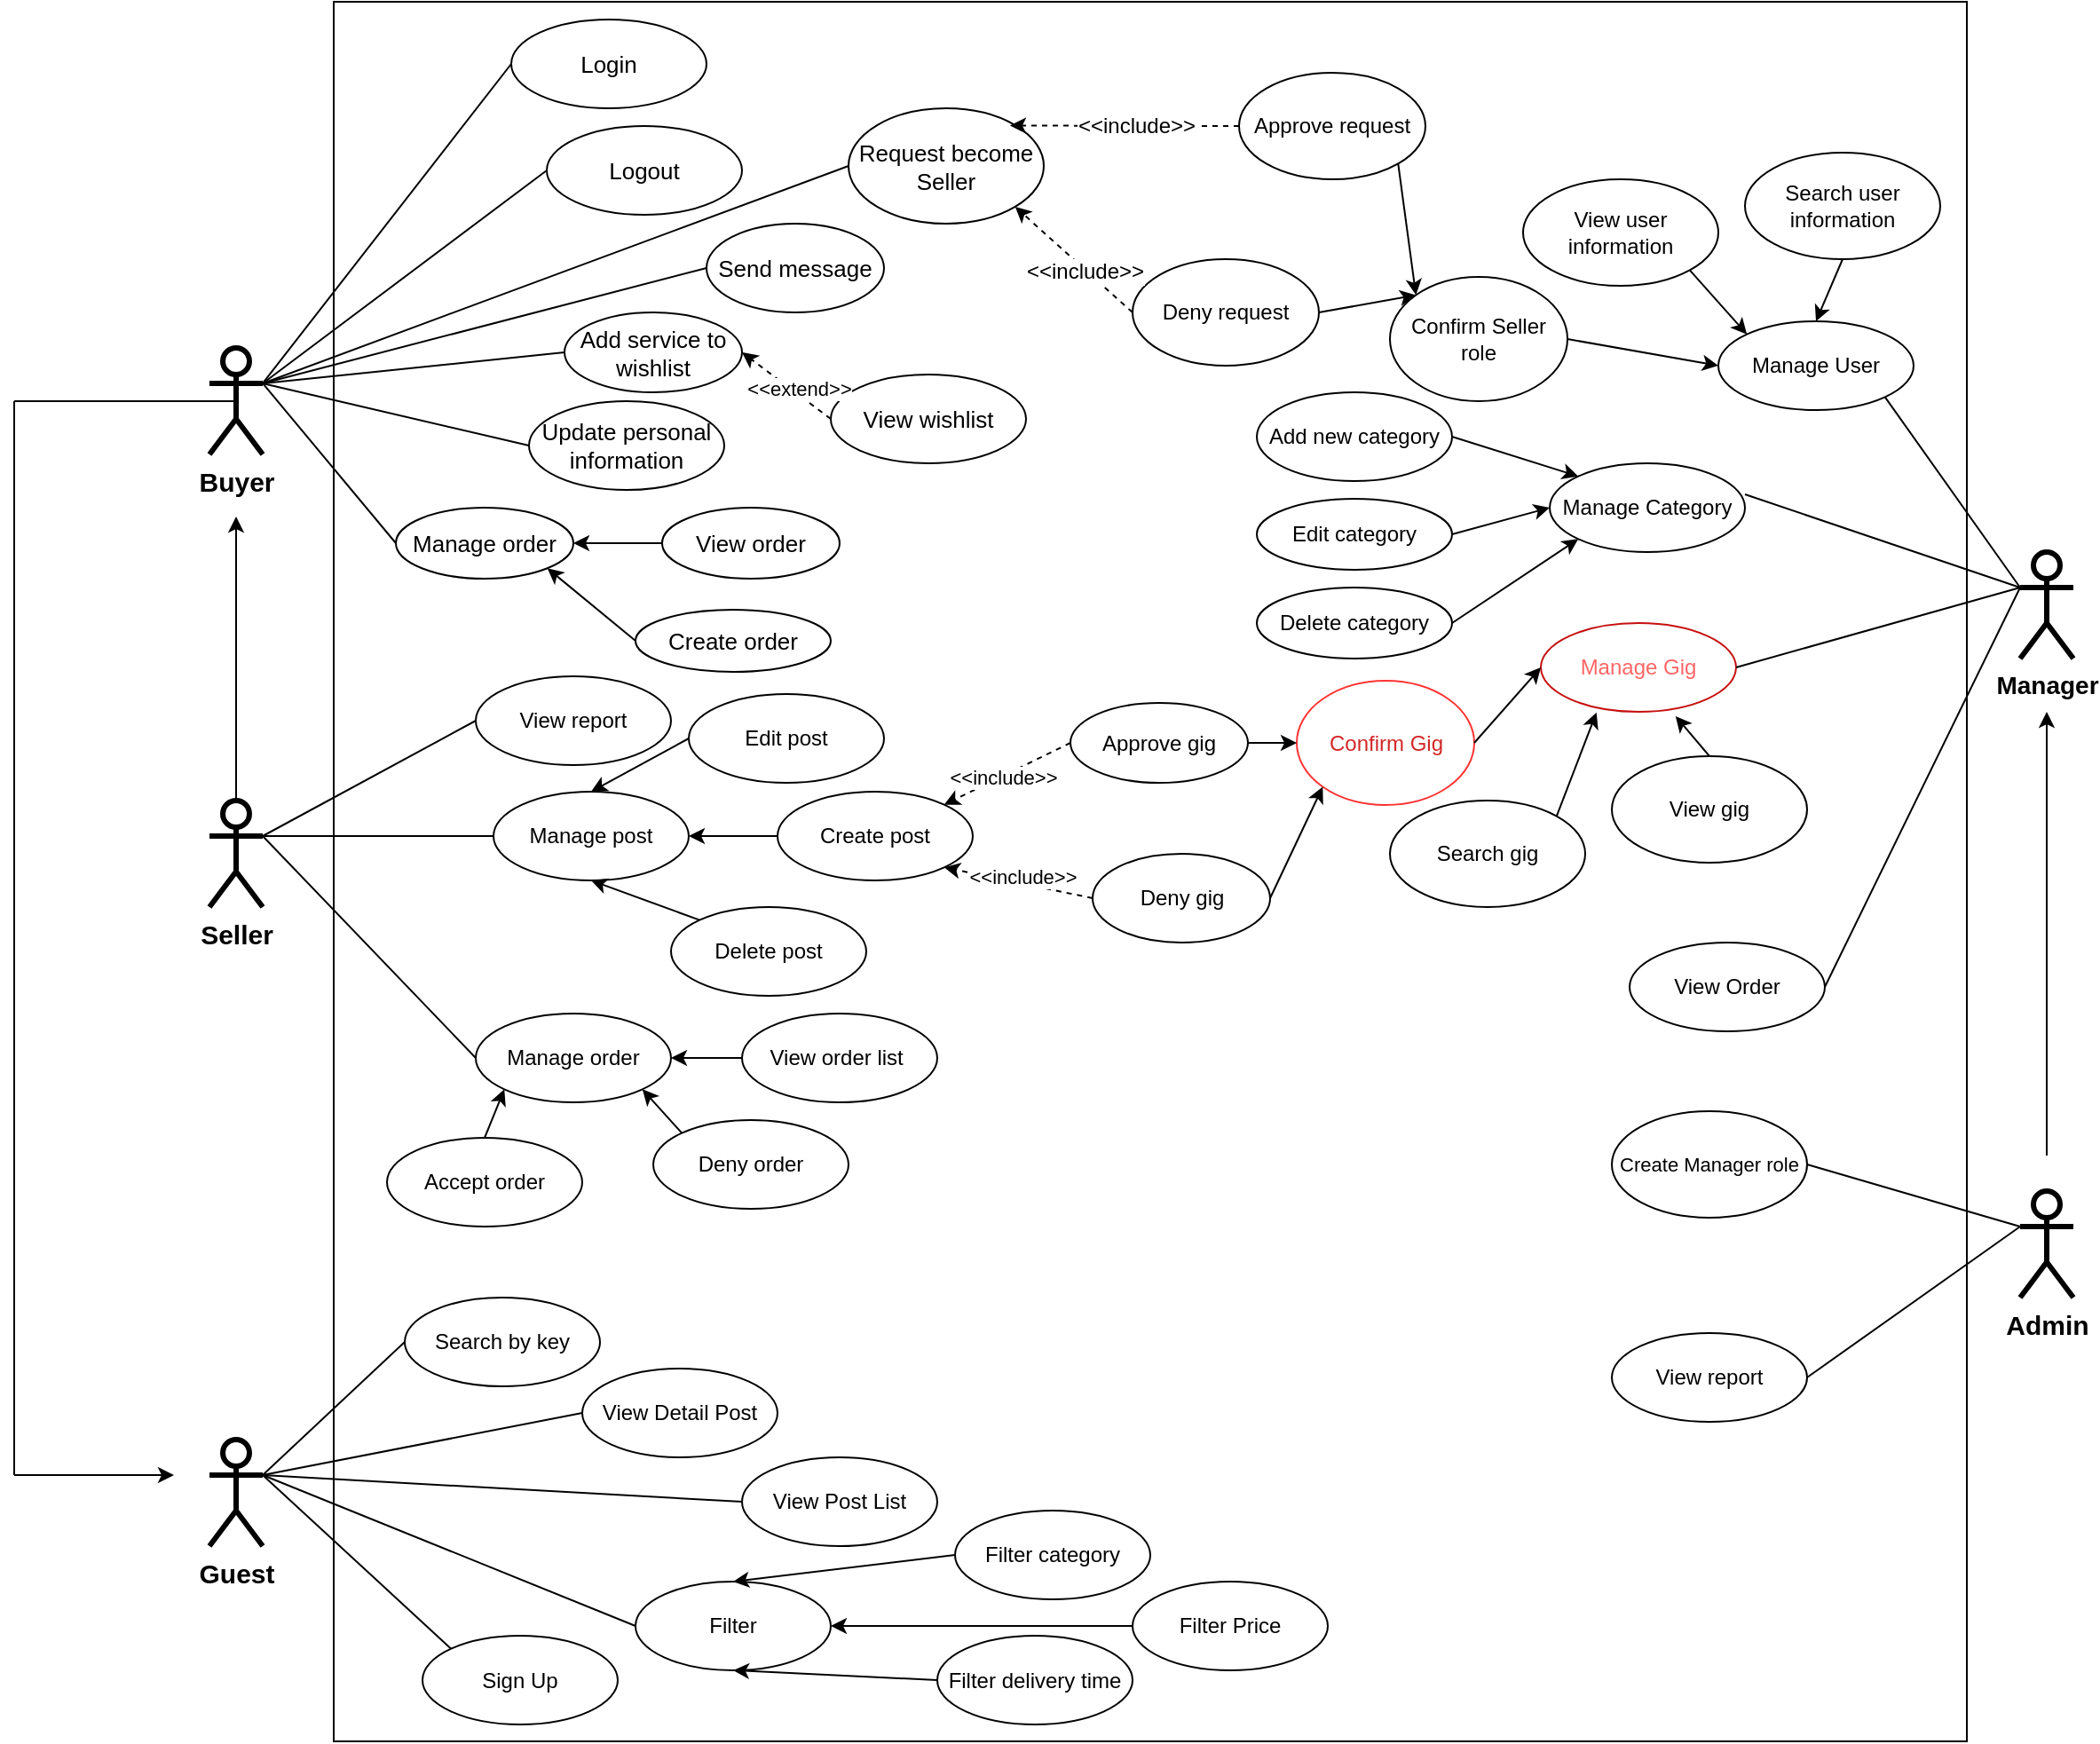 <mxfile version="22.1.15" type="device" pages="2">
  <diagram name="Page-1" id="Hw8qfBg_lGR4yFsWSw3P">
    <mxGraphModel dx="1988" dy="152" grid="1" gridSize="10" guides="1" tooltips="1" connect="1" arrows="1" fold="1" page="1" pageScale="1" pageWidth="850" pageHeight="1100" math="0" shadow="0">
      <root>
        <mxCell id="0" />
        <mxCell id="1" parent="0" />
        <mxCell id="ue-k9ExeixxjrkeB6lHq-33" value="Manage Post" style="ellipse;whiteSpace=wrap;html=1;rotation=0;" parent="1" vertex="1">
          <mxGeometry x="-520" y="620" width="110" height="50" as="geometry" />
        </mxCell>
        <mxCell id="XR87P99BnGPD38bFnwmb-3" value="&lt;font style=&quot;font-size: 14px;&quot;&gt;Manager&lt;/font&gt;" style="shape=umlActor;verticalLabelPosition=bottom;verticalAlign=top;html=1;outlineConnect=0;fontStyle=1;strokeWidth=3;" parent="1" vertex="1">
          <mxGeometry x="-270" y="500" width="30" height="60" as="geometry" />
        </mxCell>
        <mxCell id="XR87P99BnGPD38bFnwmb-5" value="" style="rounded=0;whiteSpace=wrap;html=1;" parent="1" vertex="1">
          <mxGeometry x="-1220" y="190" width="920" height="980" as="geometry" />
        </mxCell>
        <mxCell id="XR87P99BnGPD38bFnwmb-6" value="" style="endArrow=none;html=1;rounded=0;entryX=0;entryY=0.333;entryDx=0;entryDy=0;entryPerimeter=0;exitX=1;exitY=1;exitDx=0;exitDy=0;" parent="1" source="XR87P99BnGPD38bFnwmb-10" target="XR87P99BnGPD38bFnwmb-3" edge="1">
          <mxGeometry width="50" height="50" relative="1" as="geometry">
            <mxPoint x="-430" y="340" as="sourcePoint" />
            <mxPoint x="-470" y="470" as="targetPoint" />
          </mxGeometry>
        </mxCell>
        <mxCell id="XR87P99BnGPD38bFnwmb-10" value="Manage User" style="ellipse;whiteSpace=wrap;html=1;" parent="1" vertex="1">
          <mxGeometry x="-440" y="370" width="110" height="50" as="geometry" />
        </mxCell>
        <mxCell id="XR87P99BnGPD38bFnwmb-11" value="Search user information" style="ellipse;whiteSpace=wrap;html=1;" parent="1" vertex="1">
          <mxGeometry x="-425" y="275" width="110" height="60" as="geometry" />
        </mxCell>
        <mxCell id="XR87P99BnGPD38bFnwmb-12" value="View user information" style="ellipse;whiteSpace=wrap;html=1;" parent="1" vertex="1">
          <mxGeometry x="-550" y="290" width="110" height="60" as="geometry" />
        </mxCell>
        <mxCell id="XR87P99BnGPD38bFnwmb-13" value="Confirm Seller role" style="ellipse;whiteSpace=wrap;html=1;" parent="1" vertex="1">
          <mxGeometry x="-625" y="345" width="100" height="70" as="geometry" />
        </mxCell>
        <mxCell id="XR87P99BnGPD38bFnwmb-14" value="" style="endArrow=classic;html=1;rounded=0;entryX=0;entryY=0;entryDx=0;entryDy=0;exitX=1;exitY=1;exitDx=0;exitDy=0;" parent="1" source="XR87P99BnGPD38bFnwmb-15" target="XR87P99BnGPD38bFnwmb-13" edge="1">
          <mxGeometry width="50" height="50" relative="1" as="geometry">
            <mxPoint x="-640" y="350" as="sourcePoint" />
            <mxPoint x="-590" y="300" as="targetPoint" />
          </mxGeometry>
        </mxCell>
        <mxCell id="XR87P99BnGPD38bFnwmb-15" value="Approve request" style="ellipse;whiteSpace=wrap;html=1;" parent="1" vertex="1">
          <mxGeometry x="-710" y="230" width="105" height="60" as="geometry" />
        </mxCell>
        <mxCell id="XR87P99BnGPD38bFnwmb-16" value="Deny request" style="ellipse;whiteSpace=wrap;html=1;" parent="1" vertex="1">
          <mxGeometry x="-770" y="335" width="105" height="60" as="geometry" />
        </mxCell>
        <mxCell id="XR87P99BnGPD38bFnwmb-17" value="" style="endArrow=classic;html=1;rounded=0;exitX=1;exitY=0.5;exitDx=0;exitDy=0;entryX=0;entryY=0;entryDx=0;entryDy=0;" parent="1" source="XR87P99BnGPD38bFnwmb-16" target="XR87P99BnGPD38bFnwmb-13" edge="1">
          <mxGeometry width="50" height="50" relative="1" as="geometry">
            <mxPoint x="-650.48" y="379.86" as="sourcePoint" />
            <mxPoint x="-625.48" y="408.86" as="targetPoint" />
          </mxGeometry>
        </mxCell>
        <mxCell id="XR87P99BnGPD38bFnwmb-18" value="" style="endArrow=classic;html=1;rounded=0;exitX=0.5;exitY=1;exitDx=0;exitDy=0;entryX=0.5;entryY=0;entryDx=0;entryDy=0;" parent="1" source="XR87P99BnGPD38bFnwmb-11" target="XR87P99BnGPD38bFnwmb-10" edge="1">
          <mxGeometry width="50" height="50" relative="1" as="geometry">
            <mxPoint x="-500" y="350" as="sourcePoint" />
            <mxPoint x="-445" y="320" as="targetPoint" />
            <Array as="points" />
          </mxGeometry>
        </mxCell>
        <mxCell id="XR87P99BnGPD38bFnwmb-19" value="" style="endArrow=classic;html=1;rounded=0;exitX=1;exitY=1;exitDx=0;exitDy=0;entryX=0;entryY=0;entryDx=0;entryDy=0;" parent="1" source="XR87P99BnGPD38bFnwmb-12" target="XR87P99BnGPD38bFnwmb-10" edge="1">
          <mxGeometry width="50" height="50" relative="1" as="geometry">
            <mxPoint x="-425" y="380" as="sourcePoint" />
            <mxPoint x="-410" y="320" as="targetPoint" />
          </mxGeometry>
        </mxCell>
        <mxCell id="XR87P99BnGPD38bFnwmb-20" value="" style="endArrow=classic;html=1;rounded=0;exitX=1;exitY=0.5;exitDx=0;exitDy=0;entryX=0;entryY=0.5;entryDx=0;entryDy=0;" parent="1" source="XR87P99BnGPD38bFnwmb-13" target="XR87P99BnGPD38bFnwmb-10" edge="1">
          <mxGeometry width="50" height="50" relative="1" as="geometry">
            <mxPoint x="-399" y="503" as="sourcePoint" />
            <mxPoint x="-490" y="340" as="targetPoint" />
          </mxGeometry>
        </mxCell>
        <mxCell id="XR87P99BnGPD38bFnwmb-21" value="Manage Category" style="ellipse;whiteSpace=wrap;html=1;" parent="1" vertex="1">
          <mxGeometry x="-535" y="450" width="110" height="50" as="geometry" />
        </mxCell>
        <mxCell id="XR87P99BnGPD38bFnwmb-22" value="" style="endArrow=none;html=1;rounded=0;entryX=0;entryY=0.333;entryDx=0;entryDy=0;entryPerimeter=0;exitX=1;exitY=0.35;exitDx=0;exitDy=0;exitPerimeter=0;" parent="1" source="XR87P99BnGPD38bFnwmb-21" target="XR87P99BnGPD38bFnwmb-3" edge="1">
          <mxGeometry width="50" height="50" relative="1" as="geometry">
            <mxPoint x="-329.89" y="526.66" as="sourcePoint" />
            <mxPoint x="-253.89" y="633.66" as="targetPoint" />
          </mxGeometry>
        </mxCell>
        <mxCell id="XR87P99BnGPD38bFnwmb-23" value="Add new category" style="ellipse;whiteSpace=wrap;html=1;" parent="1" vertex="1">
          <mxGeometry x="-700" y="410" width="110" height="50" as="geometry" />
        </mxCell>
        <mxCell id="XR87P99BnGPD38bFnwmb-24" value="Edit category" style="ellipse;whiteSpace=wrap;html=1;" parent="1" vertex="1">
          <mxGeometry x="-700" y="470" width="110" height="40" as="geometry" />
        </mxCell>
        <mxCell id="XR87P99BnGPD38bFnwmb-25" value="Delete category" style="ellipse;whiteSpace=wrap;html=1;" parent="1" vertex="1">
          <mxGeometry x="-700" y="520" width="110" height="40" as="geometry" />
        </mxCell>
        <mxCell id="XR87P99BnGPD38bFnwmb-26" value="" style="endArrow=classic;html=1;rounded=0;entryX=0;entryY=0;entryDx=0;entryDy=0;exitX=1;exitY=0.5;exitDx=0;exitDy=0;" parent="1" source="XR87P99BnGPD38bFnwmb-23" target="XR87P99BnGPD38bFnwmb-21" edge="1">
          <mxGeometry width="50" height="50" relative="1" as="geometry">
            <mxPoint x="-402" y="479.38" as="sourcePoint" />
            <mxPoint x="-447" y="479.38" as="targetPoint" />
          </mxGeometry>
        </mxCell>
        <mxCell id="XR87P99BnGPD38bFnwmb-30" value="" style="endArrow=classic;html=1;rounded=0;entryX=0;entryY=0.5;entryDx=0;entryDy=0;exitX=1;exitY=0.5;exitDx=0;exitDy=0;" parent="1" source="XR87P99BnGPD38bFnwmb-24" target="XR87P99BnGPD38bFnwmb-21" edge="1">
          <mxGeometry width="50" height="50" relative="1" as="geometry">
            <mxPoint x="-455" y="545" as="sourcePoint" />
            <mxPoint x="-530" y="500" as="targetPoint" />
          </mxGeometry>
        </mxCell>
        <mxCell id="XR87P99BnGPD38bFnwmb-31" value="" style="endArrow=classic;html=1;rounded=0;entryX=0;entryY=1;entryDx=0;entryDy=0;exitX=1;exitY=0.5;exitDx=0;exitDy=0;" parent="1" source="XR87P99BnGPD38bFnwmb-25" target="XR87P99BnGPD38bFnwmb-21" edge="1">
          <mxGeometry width="50" height="50" relative="1" as="geometry">
            <mxPoint x="-435" y="582.5" as="sourcePoint" />
            <mxPoint x="-485" y="577.5" as="targetPoint" />
          </mxGeometry>
        </mxCell>
        <mxCell id="XR87P99BnGPD38bFnwmb-34" value="Manage Gig" style="ellipse;whiteSpace=wrap;html=1;strokeColor=#c61010;fontColor=#FF6666;" parent="1" vertex="1">
          <mxGeometry x="-540" y="540" width="110" height="50" as="geometry" />
        </mxCell>
        <mxCell id="XR87P99BnGPD38bFnwmb-39" value="" style="endArrow=none;html=1;rounded=0;entryX=0;entryY=0.333;entryDx=0;entryDy=0;entryPerimeter=0;exitX=1;exitY=0.5;exitDx=0;exitDy=0;" parent="1" source="XR87P99BnGPD38bFnwmb-34" target="XR87P99BnGPD38bFnwmb-3" edge="1">
          <mxGeometry width="50" height="50" relative="1" as="geometry">
            <mxPoint x="-350" y="500" as="sourcePoint" />
            <mxPoint x="-300" y="450" as="targetPoint" />
          </mxGeometry>
        </mxCell>
        <mxCell id="XR87P99BnGPD38bFnwmb-40" value="Search gig" style="ellipse;whiteSpace=wrap;html=1;" parent="1" vertex="1">
          <mxGeometry x="-625" y="640" width="110" height="60" as="geometry" />
        </mxCell>
        <mxCell id="XR87P99BnGPD38bFnwmb-41" value="View gig" style="ellipse;whiteSpace=wrap;html=1;" parent="1" vertex="1">
          <mxGeometry x="-500" y="615" width="110" height="60" as="geometry" />
        </mxCell>
        <mxCell id="XR87P99BnGPD38bFnwmb-42" value="Confirm Gig" style="ellipse;whiteSpace=wrap;html=1;fontColor=#d32727;strokeColor=#FF3333;" parent="1" vertex="1">
          <mxGeometry x="-677.5" y="572.5" width="100" height="70" as="geometry" />
        </mxCell>
        <mxCell id="XR87P99BnGPD38bFnwmb-45" value="" style="endArrow=classic;html=1;rounded=0;exitX=1;exitY=0.5;exitDx=0;exitDy=0;entryX=0;entryY=0.5;entryDx=0;entryDy=0;" parent="1" source="XR87P99BnGPD38bFnwmb-42" target="XR87P99BnGPD38bFnwmb-34" edge="1">
          <mxGeometry width="50" height="50" relative="1" as="geometry">
            <mxPoint x="-510" y="610" as="sourcePoint" />
            <mxPoint x="-460" y="560" as="targetPoint" />
          </mxGeometry>
        </mxCell>
        <mxCell id="XR87P99BnGPD38bFnwmb-46" value="" style="endArrow=classic;html=1;rounded=0;exitX=1;exitY=0;exitDx=0;exitDy=0;entryX=0.285;entryY=1.008;entryDx=0;entryDy=0;entryPerimeter=0;" parent="1" source="XR87P99BnGPD38bFnwmb-40" target="XR87P99BnGPD38bFnwmb-34" edge="1">
          <mxGeometry width="50" height="50" relative="1" as="geometry">
            <mxPoint x="-510" y="610" as="sourcePoint" />
            <mxPoint x="-460" y="560" as="targetPoint" />
          </mxGeometry>
        </mxCell>
        <mxCell id="XR87P99BnGPD38bFnwmb-47" value="" style="endArrow=classic;html=1;rounded=0;exitX=0.5;exitY=0;exitDx=0;exitDy=0;entryX=0.69;entryY=1.05;entryDx=0;entryDy=0;entryPerimeter=0;" parent="1" source="XR87P99BnGPD38bFnwmb-41" target="XR87P99BnGPD38bFnwmb-34" edge="1">
          <mxGeometry width="50" height="50" relative="1" as="geometry">
            <mxPoint x="-520" y="600" as="sourcePoint" />
            <mxPoint x="-470" y="550" as="targetPoint" />
          </mxGeometry>
        </mxCell>
        <mxCell id="XR87P99BnGPD38bFnwmb-48" value="View Order" style="ellipse;whiteSpace=wrap;html=1;rotation=0;" parent="1" vertex="1">
          <mxGeometry x="-490" y="720" width="110" height="50" as="geometry" />
        </mxCell>
        <mxCell id="XR87P99BnGPD38bFnwmb-49" value="" style="endArrow=none;html=1;rounded=0;entryX=0;entryY=0.333;entryDx=0;entryDy=0;entryPerimeter=0;exitX=1;exitY=0.5;exitDx=0;exitDy=0;" parent="1" source="XR87P99BnGPD38bFnwmb-48" target="XR87P99BnGPD38bFnwmb-3" edge="1">
          <mxGeometry width="50" height="50" relative="1" as="geometry">
            <mxPoint x="-430" y="670" as="sourcePoint" />
            <mxPoint x="-380" y="620" as="targetPoint" />
          </mxGeometry>
        </mxCell>
        <mxCell id="XR87P99BnGPD38bFnwmb-52" value="&lt;b&gt;&lt;font style=&quot;font-size: 15px;&quot;&gt;Admin&lt;/font&gt;&lt;/b&gt;" style="shape=umlActor;verticalLabelPosition=bottom;verticalAlign=top;html=1;outlineConnect=0;strokeWidth=3;" parent="1" vertex="1">
          <mxGeometry x="-270" y="860" width="30" height="60" as="geometry" />
        </mxCell>
        <mxCell id="XR87P99BnGPD38bFnwmb-62" value="&lt;font style=&quot;font-size: 11px;&quot;&gt;Create Manager role&lt;/font&gt;" style="ellipse;whiteSpace=wrap;html=1;rotation=0;" parent="1" vertex="1">
          <mxGeometry x="-500" y="815" width="110" height="60" as="geometry" />
        </mxCell>
        <mxCell id="XR87P99BnGPD38bFnwmb-64" value="View report" style="ellipse;whiteSpace=wrap;html=1;rotation=0;" parent="1" vertex="1">
          <mxGeometry x="-500" y="940" width="110" height="50" as="geometry" />
        </mxCell>
        <mxCell id="XR87P99BnGPD38bFnwmb-65" value="" style="endArrow=none;html=1;rounded=0;exitX=0;exitY=0.333;exitDx=0;exitDy=0;exitPerimeter=0;entryX=1;entryY=0.5;entryDx=0;entryDy=0;" parent="1" source="XR87P99BnGPD38bFnwmb-52" target="XR87P99BnGPD38bFnwmb-64" edge="1">
          <mxGeometry width="50" height="50" relative="1" as="geometry">
            <mxPoint x="-660" y="1150" as="sourcePoint" />
            <mxPoint x="-610" y="1100" as="targetPoint" />
          </mxGeometry>
        </mxCell>
        <mxCell id="XR87P99BnGPD38bFnwmb-68" value="&lt;b style=&quot;&quot;&gt;&lt;font style=&quot;font-size: 15px;&quot;&gt;Guest&lt;/font&gt;&lt;/b&gt;" style="shape=umlActor;verticalLabelPosition=bottom;verticalAlign=top;html=1;outlineConnect=0;strokeWidth=3;fontSize=13;" parent="1" vertex="1">
          <mxGeometry x="-1290" y="1000" width="30" height="60" as="geometry" />
        </mxCell>
        <mxCell id="XR87P99BnGPD38bFnwmb-79" value="Sign Up" style="ellipse;whiteSpace=wrap;html=1;rotation=0;" parent="1" vertex="1">
          <mxGeometry x="-1170" y="1110.5" width="110" height="50" as="geometry" />
        </mxCell>
        <mxCell id="XR87P99BnGPD38bFnwmb-82" value="Filter" style="ellipse;whiteSpace=wrap;html=1;rotation=0;" parent="1" vertex="1">
          <mxGeometry x="-1050" y="1080" width="110" height="50" as="geometry" />
        </mxCell>
        <mxCell id="XR87P99BnGPD38bFnwmb-85" value="Search by key" style="ellipse;whiteSpace=wrap;html=1;rotation=0;" parent="1" vertex="1">
          <mxGeometry x="-1180" y="920" width="110" height="50" as="geometry" />
        </mxCell>
        <mxCell id="XR87P99BnGPD38bFnwmb-86" value="View Detail Post" style="ellipse;whiteSpace=wrap;html=1;rotation=0;" parent="1" vertex="1">
          <mxGeometry x="-1080" y="960" width="110" height="50" as="geometry" />
        </mxCell>
        <mxCell id="XR87P99BnGPD38bFnwmb-87" value="" style="endArrow=none;html=1;rounded=0;exitX=1;exitY=0.333;exitDx=0;exitDy=0;exitPerimeter=0;entryX=0;entryY=0.5;entryDx=0;entryDy=0;" parent="1" source="XR87P99BnGPD38bFnwmb-68" target="XR87P99BnGPD38bFnwmb-85" edge="1">
          <mxGeometry width="50" height="50" relative="1" as="geometry">
            <mxPoint x="-1230" y="950" as="sourcePoint" />
            <mxPoint x="-1180" y="900" as="targetPoint" />
          </mxGeometry>
        </mxCell>
        <mxCell id="XR87P99BnGPD38bFnwmb-88" value="" style="endArrow=none;html=1;rounded=0;exitX=1;exitY=0.333;exitDx=0;exitDy=0;exitPerimeter=0;entryX=0;entryY=0.5;entryDx=0;entryDy=0;" parent="1" source="XR87P99BnGPD38bFnwmb-68" target="XR87P99BnGPD38bFnwmb-82" edge="1">
          <mxGeometry width="50" height="50" relative="1" as="geometry">
            <mxPoint x="-1230" y="950" as="sourcePoint" />
            <mxPoint x="-1180" y="900" as="targetPoint" />
          </mxGeometry>
        </mxCell>
        <mxCell id="XR87P99BnGPD38bFnwmb-89" value="" style="endArrow=none;html=1;rounded=0;exitX=1;exitY=0.333;exitDx=0;exitDy=0;exitPerimeter=0;entryX=0;entryY=0;entryDx=0;entryDy=0;" parent="1" source="XR87P99BnGPD38bFnwmb-68" target="XR87P99BnGPD38bFnwmb-79" edge="1">
          <mxGeometry width="50" height="50" relative="1" as="geometry">
            <mxPoint x="-1230" y="950" as="sourcePoint" />
            <mxPoint x="-1180" y="900" as="targetPoint" />
          </mxGeometry>
        </mxCell>
        <mxCell id="XR87P99BnGPD38bFnwmb-95" value="&lt;b style=&quot;&quot;&gt;&lt;font style=&quot;font-size: 15px;&quot;&gt;Seller&lt;/font&gt;&lt;/b&gt;" style="shape=umlActor;verticalLabelPosition=bottom;verticalAlign=top;html=1;outlineConnect=0;strokeWidth=3;fontSize=13;" parent="1" vertex="1">
          <mxGeometry x="-1290" y="640" width="30" height="60" as="geometry" />
        </mxCell>
        <mxCell id="XR87P99BnGPD38bFnwmb-98" value="Manage post" style="ellipse;whiteSpace=wrap;html=1;rotation=0;" parent="1" vertex="1">
          <mxGeometry x="-1130" y="635" width="110" height="50" as="geometry" />
        </mxCell>
        <mxCell id="XR87P99BnGPD38bFnwmb-99" value="Create post" style="ellipse;whiteSpace=wrap;html=1;rotation=0;" parent="1" vertex="1">
          <mxGeometry x="-970" y="635" width="110" height="50" as="geometry" />
        </mxCell>
        <mxCell id="XR87P99BnGPD38bFnwmb-100" value="Approve gig" style="ellipse;whiteSpace=wrap;html=1;" parent="1" vertex="1">
          <mxGeometry x="-805" y="585" width="100" height="45" as="geometry" />
        </mxCell>
        <mxCell id="XR87P99BnGPD38bFnwmb-101" value="Deny gig" style="ellipse;whiteSpace=wrap;html=1;" parent="1" vertex="1">
          <mxGeometry x="-792.5" y="670" width="100" height="50" as="geometry" />
        </mxCell>
        <mxCell id="XR87P99BnGPD38bFnwmb-102" value="" style="endArrow=classic;html=1;rounded=0;entryX=0;entryY=0.5;entryDx=0;entryDy=0;exitX=1;exitY=0.5;exitDx=0;exitDy=0;" parent="1" source="XR87P99BnGPD38bFnwmb-100" target="XR87P99BnGPD38bFnwmb-42" edge="1">
          <mxGeometry width="50" height="50" relative="1" as="geometry">
            <mxPoint x="-870" y="700" as="sourcePoint" />
            <mxPoint x="-820" y="650" as="targetPoint" />
          </mxGeometry>
        </mxCell>
        <mxCell id="XR87P99BnGPD38bFnwmb-103" value="" style="endArrow=classic;html=1;rounded=0;entryX=0;entryY=1;entryDx=0;entryDy=0;exitX=1;exitY=0.5;exitDx=0;exitDy=0;" parent="1" source="XR87P99BnGPD38bFnwmb-101" target="XR87P99BnGPD38bFnwmb-42" edge="1">
          <mxGeometry width="50" height="50" relative="1" as="geometry">
            <mxPoint x="-870" y="700" as="sourcePoint" />
            <mxPoint x="-820" y="650" as="targetPoint" />
          </mxGeometry>
        </mxCell>
        <mxCell id="XR87P99BnGPD38bFnwmb-104" value="" style="endArrow=classic;html=1;rounded=0;exitX=0;exitY=0.5;exitDx=0;exitDy=0;fontSize=9;strokeWidth=1;dashed=1;entryX=1;entryY=0;entryDx=0;entryDy=0;" parent="1" source="XR87P99BnGPD38bFnwmb-100" target="XR87P99BnGPD38bFnwmb-99" edge="1">
          <mxGeometry width="50" height="50" relative="1" as="geometry">
            <mxPoint x="-870" y="700" as="sourcePoint" />
            <mxPoint x="-860" y="630" as="targetPoint" />
          </mxGeometry>
        </mxCell>
        <mxCell id="XR87P99BnGPD38bFnwmb-106" value="&lt;font style=&quot;font-size: 11px;&quot;&gt;&amp;lt;&amp;lt;include&amp;gt;&amp;gt;&lt;/font&gt;" style="edgeLabel;html=1;align=center;verticalAlign=middle;resizable=0;points=[];" parent="XR87P99BnGPD38bFnwmb-104" connectable="0" vertex="1">
          <mxGeometry x="-0.219" relative="1" as="geometry">
            <mxPoint x="-10" y="6" as="offset" />
          </mxGeometry>
        </mxCell>
        <mxCell id="XR87P99BnGPD38bFnwmb-105" value="" style="endArrow=classic;html=1;rounded=0;exitX=0;exitY=0.5;exitDx=0;exitDy=0;entryX=1;entryY=1;entryDx=0;entryDy=0;dashed=1;" parent="1" source="XR87P99BnGPD38bFnwmb-101" target="XR87P99BnGPD38bFnwmb-99" edge="1">
          <mxGeometry width="50" height="50" relative="1" as="geometry">
            <mxPoint x="-870" y="700" as="sourcePoint" />
            <mxPoint x="-820" y="650" as="targetPoint" />
          </mxGeometry>
        </mxCell>
        <mxCell id="dq4jlqFbkEsJ6jXm5V4O-2" value="&amp;lt;&amp;lt;include&amp;gt;&amp;gt;" style="edgeLabel;html=1;align=center;verticalAlign=middle;resizable=0;points=[];" parent="XR87P99BnGPD38bFnwmb-105" connectable="0" vertex="1">
          <mxGeometry x="-0.185" y="-1" relative="1" as="geometry">
            <mxPoint x="-6" y="-4" as="offset" />
          </mxGeometry>
        </mxCell>
        <mxCell id="dq4jlqFbkEsJ6jXm5V4O-1" value="" style="endArrow=none;html=1;rounded=0;exitX=1;exitY=0.333;exitDx=0;exitDy=0;exitPerimeter=0;entryX=0;entryY=0.5;entryDx=0;entryDy=0;" parent="1" source="XR87P99BnGPD38bFnwmb-95" target="XR87P99BnGPD38bFnwmb-98" edge="1">
          <mxGeometry width="50" height="50" relative="1" as="geometry">
            <mxPoint x="-900" y="800" as="sourcePoint" />
            <mxPoint x="-850" y="750" as="targetPoint" />
          </mxGeometry>
        </mxCell>
        <mxCell id="dq4jlqFbkEsJ6jXm5V4O-3" value="" style="endArrow=classic;html=1;rounded=0;exitX=0;exitY=0.5;exitDx=0;exitDy=0;entryX=1;entryY=0.5;entryDx=0;entryDy=0;" parent="1" source="XR87P99BnGPD38bFnwmb-99" target="XR87P99BnGPD38bFnwmb-98" edge="1">
          <mxGeometry width="50" height="50" relative="1" as="geometry">
            <mxPoint x="-890" y="680" as="sourcePoint" />
            <mxPoint x="-840" y="630" as="targetPoint" />
          </mxGeometry>
        </mxCell>
        <mxCell id="dq4jlqFbkEsJ6jXm5V4O-4" value="Delete post" style="ellipse;whiteSpace=wrap;html=1;rotation=0;" parent="1" vertex="1">
          <mxGeometry x="-1030" y="700" width="110" height="50" as="geometry" />
        </mxCell>
        <mxCell id="dq4jlqFbkEsJ6jXm5V4O-5" value="Edit post" style="ellipse;whiteSpace=wrap;html=1;rotation=0;" parent="1" vertex="1">
          <mxGeometry x="-1020" y="580" width="110" height="50" as="geometry" />
        </mxCell>
        <mxCell id="dq4jlqFbkEsJ6jXm5V4O-6" value="" style="endArrow=classic;html=1;rounded=0;exitX=0;exitY=0;exitDx=0;exitDy=0;entryX=0.5;entryY=1;entryDx=0;entryDy=0;" parent="1" source="dq4jlqFbkEsJ6jXm5V4O-4" target="XR87P99BnGPD38bFnwmb-98" edge="1">
          <mxGeometry width="50" height="50" relative="1" as="geometry">
            <mxPoint x="-920" y="710" as="sourcePoint" />
            <mxPoint x="-870" y="660" as="targetPoint" />
          </mxGeometry>
        </mxCell>
        <mxCell id="dq4jlqFbkEsJ6jXm5V4O-7" value="" style="endArrow=classic;html=1;rounded=0;exitX=0;exitY=0.5;exitDx=0;exitDy=0;entryX=0.5;entryY=0;entryDx=0;entryDy=0;" parent="1" source="dq4jlqFbkEsJ6jXm5V4O-5" target="XR87P99BnGPD38bFnwmb-98" edge="1">
          <mxGeometry width="50" height="50" relative="1" as="geometry">
            <mxPoint x="-920" y="710" as="sourcePoint" />
            <mxPoint x="-870" y="660" as="targetPoint" />
          </mxGeometry>
        </mxCell>
        <mxCell id="dq4jlqFbkEsJ6jXm5V4O-9" value="Manage order" style="ellipse;whiteSpace=wrap;html=1;rotation=0;" parent="1" vertex="1">
          <mxGeometry x="-1140" y="760" width="110" height="50" as="geometry" />
        </mxCell>
        <mxCell id="dq4jlqFbkEsJ6jXm5V4O-10" value="" style="endArrow=none;html=1;rounded=0;entryX=1;entryY=0.333;entryDx=0;entryDy=0;entryPerimeter=0;exitX=0;exitY=0.5;exitDx=0;exitDy=0;" parent="1" source="dq4jlqFbkEsJ6jXm5V4O-9" target="XR87P99BnGPD38bFnwmb-95" edge="1">
          <mxGeometry width="50" height="50" relative="1" as="geometry">
            <mxPoint x="-1170" y="800" as="sourcePoint" />
            <mxPoint x="-1120" y="750" as="targetPoint" />
          </mxGeometry>
        </mxCell>
        <mxCell id="dq4jlqFbkEsJ6jXm5V4O-11" value="Accept order" style="ellipse;whiteSpace=wrap;html=1;rotation=0;" parent="1" vertex="1">
          <mxGeometry x="-1190" y="830" width="110" height="50" as="geometry" />
        </mxCell>
        <mxCell id="dq4jlqFbkEsJ6jXm5V4O-12" value="Deny order" style="ellipse;whiteSpace=wrap;html=1;rotation=0;" parent="1" vertex="1">
          <mxGeometry x="-1040" y="820" width="110" height="50" as="geometry" />
        </mxCell>
        <mxCell id="dq4jlqFbkEsJ6jXm5V4O-14" value="" style="endArrow=classic;html=1;rounded=0;exitX=0.5;exitY=0;exitDx=0;exitDy=0;entryX=0;entryY=1;entryDx=0;entryDy=0;" parent="1" source="dq4jlqFbkEsJ6jXm5V4O-11" target="dq4jlqFbkEsJ6jXm5V4O-9" edge="1">
          <mxGeometry width="50" height="50" relative="1" as="geometry">
            <mxPoint x="-970" y="820" as="sourcePoint" />
            <mxPoint x="-920" y="770" as="targetPoint" />
          </mxGeometry>
        </mxCell>
        <mxCell id="dq4jlqFbkEsJ6jXm5V4O-15" value="" style="endArrow=classic;html=1;rounded=0;exitX=0;exitY=0;exitDx=0;exitDy=0;entryX=1;entryY=1;entryDx=0;entryDy=0;" parent="1" source="dq4jlqFbkEsJ6jXm5V4O-12" target="dq4jlqFbkEsJ6jXm5V4O-9" edge="1">
          <mxGeometry width="50" height="50" relative="1" as="geometry">
            <mxPoint x="-970" y="820" as="sourcePoint" />
            <mxPoint x="-920" y="770" as="targetPoint" />
          </mxGeometry>
        </mxCell>
        <mxCell id="dq4jlqFbkEsJ6jXm5V4O-18" value="View order list&amp;nbsp;" style="ellipse;whiteSpace=wrap;html=1;rotation=0;" parent="1" vertex="1">
          <mxGeometry x="-990" y="760" width="110" height="50" as="geometry" />
        </mxCell>
        <mxCell id="dq4jlqFbkEsJ6jXm5V4O-19" value="" style="endArrow=classic;html=1;rounded=0;exitX=0;exitY=0.5;exitDx=0;exitDy=0;entryX=1;entryY=0.5;entryDx=0;entryDy=0;" parent="1" source="dq4jlqFbkEsJ6jXm5V4O-18" target="dq4jlqFbkEsJ6jXm5V4O-9" edge="1">
          <mxGeometry width="50" height="50" relative="1" as="geometry">
            <mxPoint x="-970" y="900" as="sourcePoint" />
            <mxPoint x="-920" y="850" as="targetPoint" />
          </mxGeometry>
        </mxCell>
        <mxCell id="dq4jlqFbkEsJ6jXm5V4O-24" value="View report" style="ellipse;whiteSpace=wrap;html=1;rotation=0;" parent="1" vertex="1">
          <mxGeometry x="-1140" y="570" width="110" height="50" as="geometry" />
        </mxCell>
        <mxCell id="dq4jlqFbkEsJ6jXm5V4O-25" value="" style="endArrow=none;html=1;rounded=0;entryX=0;entryY=0.5;entryDx=0;entryDy=0;" parent="1" target="dq4jlqFbkEsJ6jXm5V4O-24" edge="1">
          <mxGeometry width="50" height="50" relative="1" as="geometry">
            <mxPoint x="-1260" y="660" as="sourcePoint" />
            <mxPoint x="-1130" y="580" as="targetPoint" />
          </mxGeometry>
        </mxCell>
        <mxCell id="dq4jlqFbkEsJ6jXm5V4O-26" value="&lt;b style=&quot;&quot;&gt;&lt;font style=&quot;font-size: 15px;&quot;&gt;Buyer&lt;/font&gt;&lt;/b&gt;" style="shape=umlActor;verticalLabelPosition=bottom;verticalAlign=top;html=1;outlineConnect=0;strokeWidth=3;fontSize=13;" parent="1" vertex="1">
          <mxGeometry x="-1290" y="385" width="30" height="60" as="geometry" />
        </mxCell>
        <mxCell id="dq4jlqFbkEsJ6jXm5V4O-30" value="&lt;font style=&quot;font-size: 13px;&quot;&gt;Login&lt;/font&gt;" style="ellipse;whiteSpace=wrap;html=1;rotation=0;" parent="1" vertex="1">
          <mxGeometry x="-1120" y="200" width="110" height="50" as="geometry" />
        </mxCell>
        <mxCell id="dq4jlqFbkEsJ6jXm5V4O-31" value="" style="endArrow=none;html=1;rounded=0;exitX=1;exitY=0.333;exitDx=0;exitDy=0;exitPerimeter=0;entryX=0;entryY=0.5;entryDx=0;entryDy=0;" parent="1" source="dq4jlqFbkEsJ6jXm5V4O-26" target="dq4jlqFbkEsJ6jXm5V4O-30" edge="1">
          <mxGeometry width="50" height="50" relative="1" as="geometry">
            <mxPoint x="-860" y="510" as="sourcePoint" />
            <mxPoint x="-810" y="460" as="targetPoint" />
          </mxGeometry>
        </mxCell>
        <mxCell id="dq4jlqFbkEsJ6jXm5V4O-32" value="&lt;span style=&quot;font-size: 13px;&quot;&gt;Manage order&lt;/span&gt;" style="ellipse;whiteSpace=wrap;html=1;rotation=0;" parent="1" vertex="1">
          <mxGeometry x="-1185" y="475" width="100" height="40" as="geometry" />
        </mxCell>
        <mxCell id="dq4jlqFbkEsJ6jXm5V4O-33" value="" style="endArrow=none;html=1;rounded=0;exitX=1;exitY=0.333;exitDx=0;exitDy=0;exitPerimeter=0;entryX=0;entryY=0.5;entryDx=0;entryDy=0;" parent="1" source="dq4jlqFbkEsJ6jXm5V4O-26" target="dq4jlqFbkEsJ6jXm5V4O-32" edge="1">
          <mxGeometry width="50" height="50" relative="1" as="geometry">
            <mxPoint x="-860" y="510" as="sourcePoint" />
            <mxPoint x="-810" y="460" as="targetPoint" />
          </mxGeometry>
        </mxCell>
        <mxCell id="dq4jlqFbkEsJ6jXm5V4O-40" value="&lt;span style=&quot;font-size: 13px;&quot;&gt;Request become&lt;br&gt;Seller&lt;/span&gt;" style="ellipse;whiteSpace=wrap;html=1;rotation=0;" parent="1" vertex="1">
          <mxGeometry x="-930" y="250" width="110" height="65" as="geometry" />
        </mxCell>
        <mxCell id="dq4jlqFbkEsJ6jXm5V4O-41" value="" style="endArrow=none;html=1;rounded=0;exitX=1;exitY=0.333;exitDx=0;exitDy=0;exitPerimeter=0;entryX=0;entryY=0.5;entryDx=0;entryDy=0;" parent="1" source="dq4jlqFbkEsJ6jXm5V4O-26" target="dq4jlqFbkEsJ6jXm5V4O-40" edge="1">
          <mxGeometry width="50" height="50" relative="1" as="geometry">
            <mxPoint x="-1260" y="410" as="sourcePoint" />
            <mxPoint x="-1090" y="350" as="targetPoint" />
          </mxGeometry>
        </mxCell>
        <mxCell id="dq4jlqFbkEsJ6jXm5V4O-42" value="" style="endArrow=classic;html=1;rounded=0;exitX=0;exitY=0.5;exitDx=0;exitDy=0;entryX=1;entryY=1;entryDx=0;entryDy=0;dashed=1;" parent="1" source="XR87P99BnGPD38bFnwmb-16" target="dq4jlqFbkEsJ6jXm5V4O-40" edge="1">
          <mxGeometry width="50" height="50" relative="1" as="geometry">
            <mxPoint x="-970" y="410" as="sourcePoint" />
            <mxPoint x="-920" y="360" as="targetPoint" />
          </mxGeometry>
        </mxCell>
        <mxCell id="dq4jlqFbkEsJ6jXm5V4O-45" value="&lt;font style=&quot;font-size: 12px;&quot;&gt;&amp;lt;&amp;lt;include&amp;gt;&amp;gt;&lt;/font&gt;" style="edgeLabel;html=1;align=center;verticalAlign=middle;resizable=0;points=[];" parent="dq4jlqFbkEsJ6jXm5V4O-42" connectable="0" vertex="1">
          <mxGeometry x="-0.187" y="1" relative="1" as="geometry">
            <mxPoint as="offset" />
          </mxGeometry>
        </mxCell>
        <mxCell id="dq4jlqFbkEsJ6jXm5V4O-43" value="" style="endArrow=classic;html=1;rounded=0;exitX=0;exitY=0.5;exitDx=0;exitDy=0;entryX=0.827;entryY=0.15;entryDx=0;entryDy=0;dashed=1;entryPerimeter=0;" parent="1" source="XR87P99BnGPD38bFnwmb-15" target="dq4jlqFbkEsJ6jXm5V4O-40" edge="1">
          <mxGeometry width="50" height="50" relative="1" as="geometry">
            <mxPoint x="-740" y="335" as="sourcePoint" />
            <mxPoint x="-940" y="320" as="targetPoint" />
          </mxGeometry>
        </mxCell>
        <mxCell id="dq4jlqFbkEsJ6jXm5V4O-44" value="&lt;font style=&quot;font-size: 12px;&quot;&gt;&amp;lt;&amp;lt;include&amp;gt;&amp;gt;&lt;/font&gt;" style="edgeLabel;html=1;align=center;verticalAlign=middle;resizable=0;points=[];" parent="dq4jlqFbkEsJ6jXm5V4O-43" connectable="0" vertex="1">
          <mxGeometry x="-0.099" relative="1" as="geometry">
            <mxPoint as="offset" />
          </mxGeometry>
        </mxCell>
        <mxCell id="dq4jlqFbkEsJ6jXm5V4O-46" value="&lt;font style=&quot;font-size: 13px;&quot;&gt;Send message&lt;/font&gt;" style="ellipse;whiteSpace=wrap;html=1;rotation=0;" parent="1" vertex="1">
          <mxGeometry x="-1010" y="315" width="100" height="50" as="geometry" />
        </mxCell>
        <mxCell id="dq4jlqFbkEsJ6jXm5V4O-47" value="" style="endArrow=none;html=1;rounded=0;exitX=1;exitY=0.333;exitDx=0;exitDy=0;exitPerimeter=0;entryX=0;entryY=0.5;entryDx=0;entryDy=0;" parent="1" source="dq4jlqFbkEsJ6jXm5V4O-26" target="dq4jlqFbkEsJ6jXm5V4O-46" edge="1">
          <mxGeometry width="50" height="50" relative="1" as="geometry">
            <mxPoint x="-1130" y="430" as="sourcePoint" />
            <mxPoint x="-1080" y="380" as="targetPoint" />
          </mxGeometry>
        </mxCell>
        <mxCell id="dq4jlqFbkEsJ6jXm5V4O-48" value="&lt;font style=&quot;font-size: 13px;&quot;&gt;Add service to wishlist&lt;/font&gt;" style="ellipse;whiteSpace=wrap;html=1;rotation=0;" parent="1" vertex="1">
          <mxGeometry x="-1090" y="365" width="100" height="45" as="geometry" />
        </mxCell>
        <mxCell id="dq4jlqFbkEsJ6jXm5V4O-49" value="" style="endArrow=none;html=1;rounded=0;exitX=1;exitY=0.333;exitDx=0;exitDy=0;exitPerimeter=0;entryX=0;entryY=0.5;entryDx=0;entryDy=0;" parent="1" source="dq4jlqFbkEsJ6jXm5V4O-26" target="dq4jlqFbkEsJ6jXm5V4O-48" edge="1">
          <mxGeometry width="50" height="50" relative="1" as="geometry">
            <mxPoint x="-1130" y="470" as="sourcePoint" />
            <mxPoint x="-1080" y="420" as="targetPoint" />
          </mxGeometry>
        </mxCell>
        <mxCell id="dq4jlqFbkEsJ6jXm5V4O-50" value="&lt;font style=&quot;font-size: 13px;&quot;&gt;View wishlist&lt;/font&gt;" style="ellipse;whiteSpace=wrap;html=1;rotation=0;" parent="1" vertex="1">
          <mxGeometry x="-940" y="400" width="110" height="50" as="geometry" />
        </mxCell>
        <mxCell id="dq4jlqFbkEsJ6jXm5V4O-51" value="" style="endArrow=classic;html=1;rounded=0;entryX=1;entryY=0.5;entryDx=0;entryDy=0;dashed=1;exitX=0;exitY=0.5;exitDx=0;exitDy=0;" parent="1" source="dq4jlqFbkEsJ6jXm5V4O-50" target="dq4jlqFbkEsJ6jXm5V4O-48" edge="1">
          <mxGeometry width="50" height="50" relative="1" as="geometry">
            <mxPoint x="-900" y="550" as="sourcePoint" />
            <mxPoint x="-850" y="500" as="targetPoint" />
          </mxGeometry>
        </mxCell>
        <mxCell id="dq4jlqFbkEsJ6jXm5V4O-52" value="&amp;lt;&amp;lt;extend&amp;gt;&amp;gt;" style="edgeLabel;html=1;align=center;verticalAlign=middle;resizable=0;points=[];" parent="dq4jlqFbkEsJ6jXm5V4O-51" connectable="0" vertex="1">
          <mxGeometry x="-0.185" y="-3" relative="1" as="geometry">
            <mxPoint as="offset" />
          </mxGeometry>
        </mxCell>
        <mxCell id="dq4jlqFbkEsJ6jXm5V4O-54" value="" style="endArrow=none;html=1;rounded=0;" parent="1" edge="1">
          <mxGeometry width="50" height="50" relative="1" as="geometry">
            <mxPoint x="-1400" y="1020" as="sourcePoint" />
            <mxPoint x="-1400" y="415" as="targetPoint" />
          </mxGeometry>
        </mxCell>
        <mxCell id="dq4jlqFbkEsJ6jXm5V4O-57" value="&lt;span style=&quot;font-size: 13px;&quot;&gt;Create order&lt;/span&gt;" style="ellipse;whiteSpace=wrap;html=1;rotation=0;" parent="1" vertex="1">
          <mxGeometry x="-1050" y="532.5" width="110" height="35" as="geometry" />
        </mxCell>
        <mxCell id="dq4jlqFbkEsJ6jXm5V4O-58" value="&lt;span style=&quot;font-size: 13px;&quot;&gt;View order&lt;/span&gt;" style="ellipse;whiteSpace=wrap;html=1;rotation=0;" parent="1" vertex="1">
          <mxGeometry x="-1035" y="475" width="100" height="40" as="geometry" />
        </mxCell>
        <mxCell id="dq4jlqFbkEsJ6jXm5V4O-59" value="" style="endArrow=classic;html=1;rounded=0;exitX=0;exitY=0.5;exitDx=0;exitDy=0;entryX=1;entryY=1;entryDx=0;entryDy=0;" parent="1" source="dq4jlqFbkEsJ6jXm5V4O-57" target="dq4jlqFbkEsJ6jXm5V4O-32" edge="1">
          <mxGeometry width="50" height="50" relative="1" as="geometry">
            <mxPoint x="-960" y="480" as="sourcePoint" />
            <mxPoint x="-910" y="430" as="targetPoint" />
          </mxGeometry>
        </mxCell>
        <mxCell id="dq4jlqFbkEsJ6jXm5V4O-60" value="" style="endArrow=classic;html=1;rounded=0;exitX=0;exitY=0.5;exitDx=0;exitDy=0;entryX=1;entryY=0.5;entryDx=0;entryDy=0;" parent="1" source="dq4jlqFbkEsJ6jXm5V4O-58" target="dq4jlqFbkEsJ6jXm5V4O-32" edge="1">
          <mxGeometry width="50" height="50" relative="1" as="geometry">
            <mxPoint x="-960" y="480" as="sourcePoint" />
            <mxPoint x="-910" y="430" as="targetPoint" />
          </mxGeometry>
        </mxCell>
        <mxCell id="EHQTQU_7z-duW2au_iw_-5" value="" style="endArrow=none;html=1;rounded=0;exitX=1;exitY=0.333;exitDx=0;exitDy=0;exitPerimeter=0;entryX=0;entryY=0.5;entryDx=0;entryDy=0;" parent="1" source="XR87P99BnGPD38bFnwmb-68" target="XR87P99BnGPD38bFnwmb-86" edge="1">
          <mxGeometry width="50" height="50" relative="1" as="geometry">
            <mxPoint x="-900" y="960" as="sourcePoint" />
            <mxPoint x="-850" y="910" as="targetPoint" />
          </mxGeometry>
        </mxCell>
        <mxCell id="EHQTQU_7z-duW2au_iw_-7" value="&lt;font style=&quot;font-size: 13px;&quot;&gt;Update personal information&lt;/font&gt;" style="ellipse;whiteSpace=wrap;html=1;rotation=0;" parent="1" vertex="1">
          <mxGeometry x="-1110" y="415" width="110" height="50" as="geometry" />
        </mxCell>
        <mxCell id="EHQTQU_7z-duW2au_iw_-8" value="" style="endArrow=none;html=1;rounded=0;entryX=0;entryY=0.5;entryDx=0;entryDy=0;exitX=1;exitY=0.333;exitDx=0;exitDy=0;exitPerimeter=0;" parent="1" source="dq4jlqFbkEsJ6jXm5V4O-26" target="EHQTQU_7z-duW2au_iw_-7" edge="1">
          <mxGeometry width="50" height="50" relative="1" as="geometry">
            <mxPoint x="-1250" y="410" as="sourcePoint" />
            <mxPoint x="-850" y="390" as="targetPoint" />
          </mxGeometry>
        </mxCell>
        <mxCell id="FOt5mNvX_gFbSndjB45y-2" value="" style="endArrow=none;html=1;rounded=0;entryX=0.5;entryY=0.5;entryDx=0;entryDy=0;entryPerimeter=0;" parent="1" target="dq4jlqFbkEsJ6jXm5V4O-26" edge="1">
          <mxGeometry width="50" height="50" relative="1" as="geometry">
            <mxPoint x="-1400" y="415" as="sourcePoint" />
            <mxPoint x="-1000" y="490" as="targetPoint" />
          </mxGeometry>
        </mxCell>
        <mxCell id="FOt5mNvX_gFbSndjB45y-3" value="" style="endArrow=classic;html=1;rounded=0;" parent="1" edge="1">
          <mxGeometry width="50" height="50" relative="1" as="geometry">
            <mxPoint x="-1400" y="1020" as="sourcePoint" />
            <mxPoint x="-1310" y="1020" as="targetPoint" />
          </mxGeometry>
        </mxCell>
        <mxCell id="FOt5mNvX_gFbSndjB45y-4" value="" style="endArrow=classic;html=1;rounded=0;exitX=0.5;exitY=0;exitDx=0;exitDy=0;exitPerimeter=0;" parent="1" source="XR87P99BnGPD38bFnwmb-95" edge="1">
          <mxGeometry width="50" height="50" relative="1" as="geometry">
            <mxPoint x="-750" y="670" as="sourcePoint" />
            <mxPoint x="-1275" y="480" as="targetPoint" />
          </mxGeometry>
        </mxCell>
        <mxCell id="FOt5mNvX_gFbSndjB45y-5" value="" style="endArrow=classic;html=1;rounded=0;" parent="1" edge="1">
          <mxGeometry width="50" height="50" relative="1" as="geometry">
            <mxPoint x="-255" y="840" as="sourcePoint" />
            <mxPoint x="-255" y="590" as="targetPoint" />
          </mxGeometry>
        </mxCell>
        <mxCell id="FOt5mNvX_gFbSndjB45y-6" value="" style="endArrow=none;html=1;rounded=0;entryX=0;entryY=0.333;entryDx=0;entryDy=0;entryPerimeter=0;exitX=1;exitY=0.5;exitDx=0;exitDy=0;" parent="1" source="XR87P99BnGPD38bFnwmb-62" target="XR87P99BnGPD38bFnwmb-52" edge="1">
          <mxGeometry width="50" height="50" relative="1" as="geometry">
            <mxPoint x="-790" y="940" as="sourcePoint" />
            <mxPoint x="-740" y="890" as="targetPoint" />
          </mxGeometry>
        </mxCell>
        <mxCell id="FOt5mNvX_gFbSndjB45y-7" value="Filter category" style="ellipse;whiteSpace=wrap;html=1;rotation=0;" parent="1" vertex="1">
          <mxGeometry x="-870" y="1040" width="110" height="50" as="geometry" />
        </mxCell>
        <mxCell id="FOt5mNvX_gFbSndjB45y-8" value="Filter Price" style="ellipse;whiteSpace=wrap;html=1;rotation=0;" parent="1" vertex="1">
          <mxGeometry x="-770" y="1080" width="110" height="50" as="geometry" />
        </mxCell>
        <mxCell id="FOt5mNvX_gFbSndjB45y-9" value="Filter delivery time" style="ellipse;whiteSpace=wrap;html=1;rotation=0;" parent="1" vertex="1">
          <mxGeometry x="-880" y="1110.5" width="110" height="50" as="geometry" />
        </mxCell>
        <mxCell id="FOt5mNvX_gFbSndjB45y-10" value="" style="endArrow=classic;html=1;rounded=0;exitX=0;exitY=0.5;exitDx=0;exitDy=0;entryX=0.5;entryY=0;entryDx=0;entryDy=0;" parent="1" source="FOt5mNvX_gFbSndjB45y-7" target="XR87P99BnGPD38bFnwmb-82" edge="1">
          <mxGeometry width="50" height="50" relative="1" as="geometry">
            <mxPoint x="-1020" y="1070" as="sourcePoint" />
            <mxPoint x="-970" y="1020" as="targetPoint" />
          </mxGeometry>
        </mxCell>
        <mxCell id="FOt5mNvX_gFbSndjB45y-11" value="" style="endArrow=classic;html=1;rounded=0;exitX=0;exitY=0.5;exitDx=0;exitDy=0;entryX=1;entryY=0.5;entryDx=0;entryDy=0;" parent="1" source="FOt5mNvX_gFbSndjB45y-8" target="XR87P99BnGPD38bFnwmb-82" edge="1">
          <mxGeometry width="50" height="50" relative="1" as="geometry">
            <mxPoint x="-1020" y="1070" as="sourcePoint" />
            <mxPoint x="-970" y="1020" as="targetPoint" />
          </mxGeometry>
        </mxCell>
        <mxCell id="FOt5mNvX_gFbSndjB45y-12" value="" style="endArrow=classic;html=1;rounded=0;exitX=0;exitY=0.5;exitDx=0;exitDy=0;entryX=0.5;entryY=1;entryDx=0;entryDy=0;" parent="1" source="FOt5mNvX_gFbSndjB45y-9" target="XR87P99BnGPD38bFnwmb-82" edge="1">
          <mxGeometry width="50" height="50" relative="1" as="geometry">
            <mxPoint x="-1020" y="1070" as="sourcePoint" />
            <mxPoint x="-970" y="1020" as="targetPoint" />
          </mxGeometry>
        </mxCell>
        <mxCell id="FOt5mNvX_gFbSndjB45y-13" value="View Post List" style="ellipse;whiteSpace=wrap;html=1;rotation=0;" parent="1" vertex="1">
          <mxGeometry x="-990" y="1010" width="110" height="50" as="geometry" />
        </mxCell>
        <mxCell id="FOt5mNvX_gFbSndjB45y-14" value="" style="endArrow=none;html=1;rounded=0;entryX=0;entryY=0.5;entryDx=0;entryDy=0;" parent="1" target="FOt5mNvX_gFbSndjB45y-13" edge="1">
          <mxGeometry width="50" height="50" relative="1" as="geometry">
            <mxPoint x="-1260" y="1020" as="sourcePoint" />
            <mxPoint x="-1040" y="1020" as="targetPoint" />
          </mxGeometry>
        </mxCell>
        <mxCell id="FOt5mNvX_gFbSndjB45y-15" value="&lt;font style=&quot;font-size: 13px;&quot;&gt;Logout&lt;/font&gt;" style="ellipse;whiteSpace=wrap;html=1;rotation=0;" parent="1" vertex="1">
          <mxGeometry x="-1100" y="260" width="110" height="50" as="geometry" />
        </mxCell>
        <mxCell id="FOt5mNvX_gFbSndjB45y-16" value="" style="endArrow=none;html=1;rounded=0;exitX=1;exitY=0.333;exitDx=0;exitDy=0;exitPerimeter=0;entryX=0;entryY=0.5;entryDx=0;entryDy=0;" parent="1" source="dq4jlqFbkEsJ6jXm5V4O-26" target="FOt5mNvX_gFbSndjB45y-15" edge="1">
          <mxGeometry width="50" height="50" relative="1" as="geometry">
            <mxPoint x="-1260" y="410" as="sourcePoint" />
            <mxPoint x="-1060" y="300" as="targetPoint" />
          </mxGeometry>
        </mxCell>
      </root>
    </mxGraphModel>
  </diagram>
  <diagram id="M31o6EaRFdaWjFHCVngl" name="Page-2">
    <mxGraphModel grid="1" page="1" gridSize="10" guides="1" tooltips="1" connect="1" arrows="1" fold="1" pageScale="1" pageWidth="850" pageHeight="1100" math="0" shadow="0">
      <root>
        <mxCell id="0" />
        <mxCell id="1" parent="0" />
      </root>
    </mxGraphModel>
  </diagram>
</mxfile>
